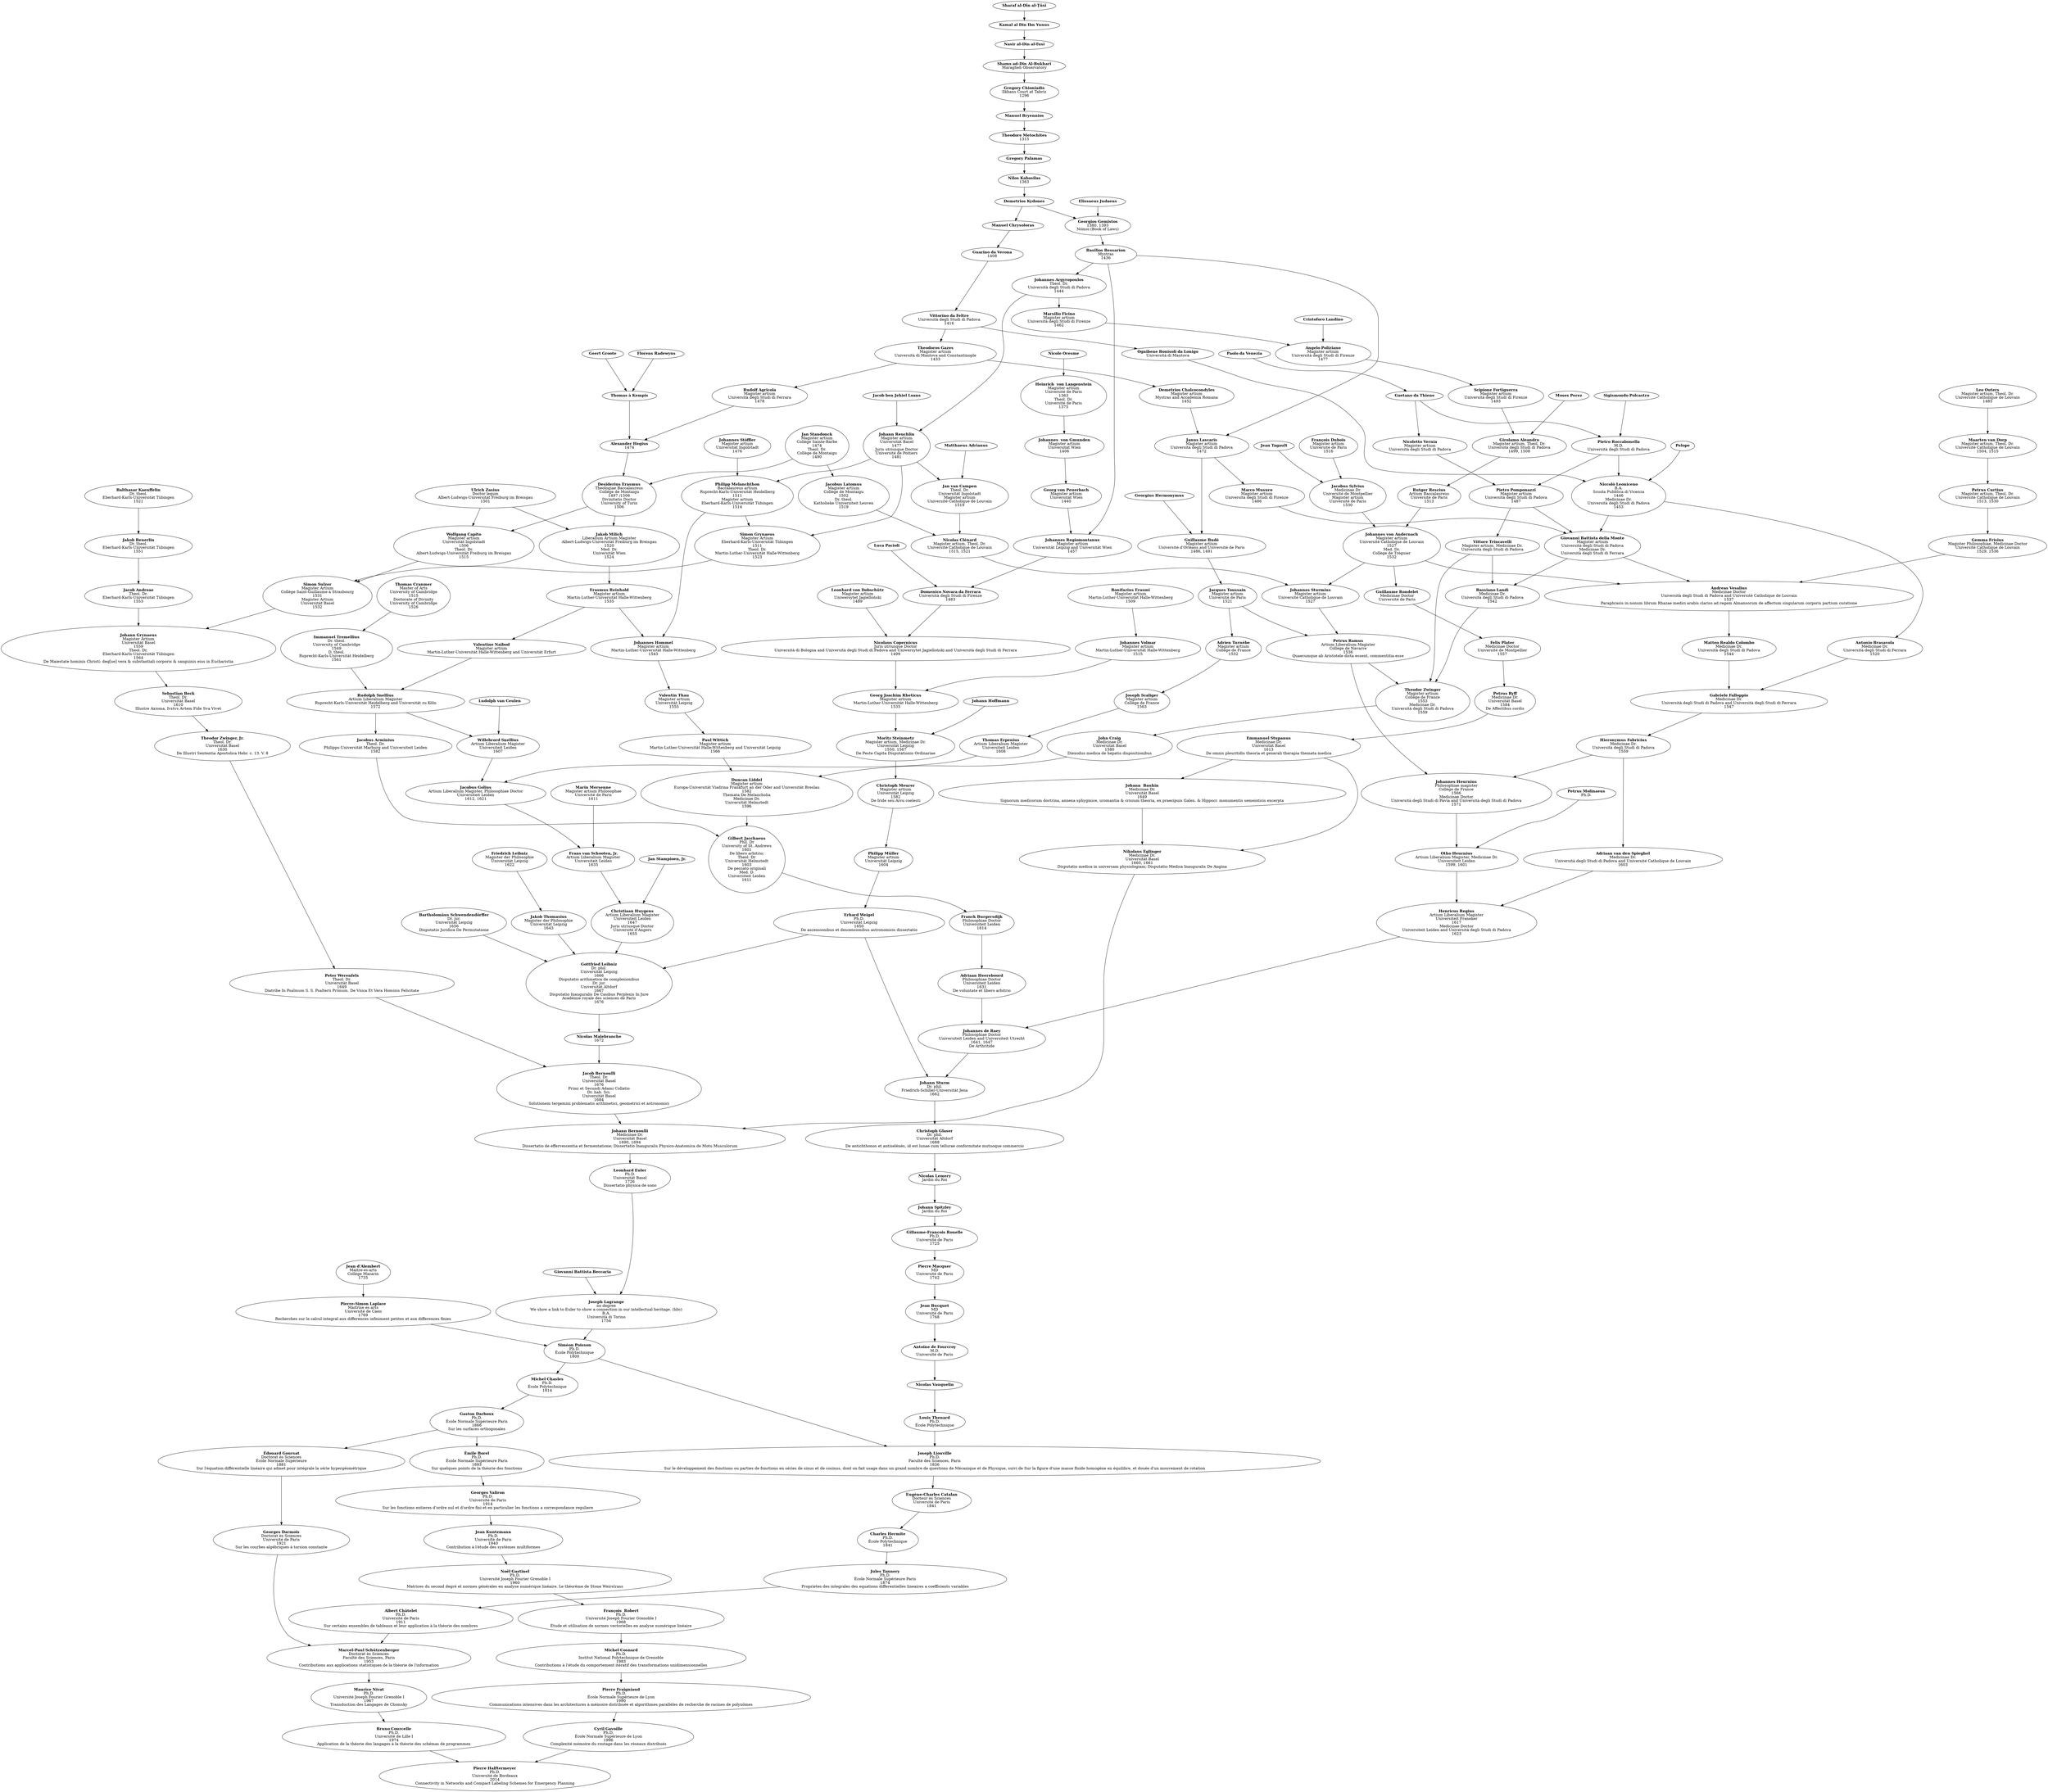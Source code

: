 strict digraph  {
<__main__.Matheux object at 0x7f961b729390> [label=<<b>Pierre Halftermeyer</b><br/>Ph.D.<br/>Université de Bordeaux<br/>2014<br/>Connectivity in Networks and Compact Labeling Schemes for Emergency Planning<br/>>];
<__main__.Matheux object at 0x7f961b77b2e8> [label=<<b>Bruno Courcelle</b><br/>Ph.D.<br/>Université de Lille I<br/>1974<br/>Application de la théorie des langages à la théorie des schémas de programmes<br/>>];
<__main__.Matheux object at 0x7f961b729940> [label=<<b>Cyril Gavoille</b><br/>Ph.D.<br/>École Normale Supérieure de Lyon<br/>1996<br/>Complexité mémoire du routage dans les réseaux distribués<br/>>];
<__main__.Matheux object at 0x7f961b729358> [label=<<b>Maurice Nivat</b><br/>Ph.D.<br/>Université Joseph Fourier Grenoble I<br/>1967<br/>Transduction des Langages de Chomsky<br/>>];
<__main__.Matheux object at 0x7f961b729a58> [label=<<b>Pierre Fraigniaud</b><br/>Ph.D.<br/>École Normale Supérieure de Lyon<br/>1990<br/>Communications intensives dans les architectures à mémoire distribuée et algorithmes parallèles de recherche de racines de polynômes<br/>>];
<__main__.Matheux object at 0x7f961b719f98> [label=<<b>Marcel-Paul Schützenberger</b><br/>Doctorat ès Sciences<br/>Faculté des Sciences, Paris<br/>1953<br/>Contributions aux applications statistiques de la théorie de l&#x27;information<br/>>];
<__main__.Matheux object at 0x7f961b7199b0> [label=<<b>Michel Cosnard</b><br/>Ph.D.<br/>Institut National Polytechnique de Grenoble<br/>1983<br/>Contributions à l&#x27;étude du comportement itératif des transformations unidimensionnelles<br/>>];
<__main__.Matheux object at 0x7f961b719f28> [label=<<b>Georges Darmois</b><br/>Doctorat ès Sciences<br/>Université de Paris<br/>1921<br/>Sur les courbes algébriques à torsion constante<br/>>];
<__main__.Matheux object at 0x7f961b719cc0> [label=<<b>Albert Châtelet</b><br/>Ph.D.<br/>Université de Paris<br/>1911<br/>Sur certains ensembles de tableaux et leur application à la théorie des nombres<br/>>];
<__main__.Matheux object at 0x7f961b738e80> [label=<<b>François  Robert</b><br/>Ph.D.<br/>Université Joseph Fourier Grenoble I<br/>1968<br/>Étude et utilisation de normes vectorielles en analyse numérique linéaire<br/>>];
<__main__.Matheux object at 0x7f961b738f60> [label=<<b>Édouard Goursat</b><br/>Doctorat ès Sciences<br/>École Normale Supérieure<br/>1881<br/>Sur l&#x27;équation différentielle linéaire qui admet pour intégrale la série hypergéométrique<br/>>];
<__main__.Matheux object at 0x7f961b73a588> [label=<<b>Jules Tannery</b><br/>Ph.D.<br/>École Normale Supérieure Paris<br/>1874<br/>Proprietes des integrales des equations differentielles lineaires a coefficients variables<br/>>];
<__main__.Matheux object at 0x7f961b73a780> [label=<<b>Noël Gastinel</b><br/>Ph.D.<br/>Université Joseph Fourier Grenoble I<br/>1960<br/>Matrices du second degré et normes générales en analyse numérique linéaire. Le théorème de Stone Weirstrass<br/>>];
<__main__.Matheux object at 0x7f961b73a748> [label=<<b>Gaston Darboux</b><br/>Ph.D.<br/>École Normale Supérieure Paris<br/>1866<br/>Sur les surfaces orthogonales<br/>>];
<__main__.Matheux object at 0x7f961b73ab38> [label=<<b>Charles Hermite</b><br/>Ph.D.<br/>École Polytechnique<br/>1841<br/>>];
<__main__.Matheux object at 0x7f961b73ae80> [label=<<b>Jean Kuntzmann</b><br/>Ph.D.<br/>Université de Paris<br/>1940<br/>Contribution à l&#x27;étude des systèmes multiformes<br/>>];
<__main__.Matheux object at 0x7f961b73af98> [label=<<b>Michel Chasles</b><br/>Ph.D.<br/>École Polytechnique<br/>1814<br/>>];
<__main__.Matheux object at 0x7f961b73af60> [label=<<b>Eugène-Charles Catalan</b><br/>Docteur ès Sciences<br/>Université de Paris<br/>1841<br/>>];
<__main__.Matheux object at 0x7f961b73a2b0> [label=<<b>Georges Valiron</b><br/>Ph.D.<br/>Université de Paris<br/>1914<br/>Sur les fonctions entieres d&#x27;ordre nul et d&#x27;ordre fini et en particulier les fonctions a correspondance reguliere<br/>>];
<__main__.Matheux object at 0x7f961b740ba8> [label=<<b>Siméon Poisson</b><br/>Ph.D.<br/>École Polytechnique<br/>1800<br/>>];
<__main__.Matheux object at 0x7f961b740d68> [label=<<b>Joseph Liouville</b><br/>Ph.D.<br/>Faculté des Sciences, Paris<br/>1836<br/>Sur le développement des fonctions ou parties de fonctions en séries de sinus et de cosinus, dont on fait usage dans un grand nombre de questions de Mécanique et de Physique, suivi de Sur la figure d&#x27;une masse fluide homogène en équilibre, et douée d&#x27;un mouvement de rotation<br/>>];
<__main__.Matheux object at 0x7f961b73aa58> [label=<<b>Émile Borel</b><br/>Ph.D.<br/>École Normale Supérieure Paris<br/>1893<br/>Sur quelques points de la théorie des fonctions<br/>>];
<__main__.Matheux object at 0x7f961b73a080> [label=<<b>Joseph Lagrange</b><br/>no degree<br/>We show a link to Euler to show a connection in our intellectual heritage. (hbc)<br/>B.A.<br/>Università di Torino<br/>1754<br/>>];
<__main__.Matheux object at 0x7f961b73aef0> [label=<<b>Pierre-Simon Laplace</b><br/>Maitrise es arts<br/>Université de Caen<br/>1769<br/>Recherches sur le calcul integral aux differences infiniment petites et aux differences finies<br/>>];
<__main__.Matheux object at 0x7f961b729978> [label=<<b>Louis Thenard</b><br/>Ph.D.<br/>École Polytechnique<br/>>];
<__main__.Matheux object at 0x7f961b740160> [label=<<b>Leonhard Euler</b><br/>Ph.D.<br/>Universität Basel<br/>1726<br/>Dissertatio physica de sono<br/>>];
<__main__.Matheux object at 0x7f961ae8e240> [label=<<b>Giovanni Battista Beccaria</b><br/>>];
<__main__.Matheux object at 0x7f961ae8e8d0> [label=<<b>Jean d'Alembert</b><br/>Maitre-es-arts<br/>Collège Mazarin<br/>1735<br/>>];
<__main__.Matheux object at 0x7f961ae8eb70> [label=<<b>Nicolas Vauquelin</b><br/>>];
<__main__.Matheux object at 0x7f961ae8e908> [label=<<b>Johann Bernoulli</b><br/>Medicinae Dr.<br/>Universität Basel<br/>1690, 1694<br/>Dissertatio de effervescentia et fermentatione; Dissertatio Inauguralis Physico-Anatomica de Motu Musculorum<br/>>];
<__main__.Matheux object at 0x7f961ae8e898> [label=<<b>Antoine de Fourcroy</b><br/>M.D.<br/>Université de Paris<br/>>];
<__main__.Matheux object at 0x7f961ae8e518> [label=<<b>Jacob Bernoulli</b><br/>Theol. Dr.<br/>Universität Basel<br/>1676<br/>Primi et Secundi Adami Collatio<br/>Dr. hab. Sci.<br/>Universität Basel<br/>1684<br/>Solutionem tergemini problematis arithmetici, geometrici et astronomici<br/>>];
<__main__.Matheux object at 0x7f961ae8ec18> [label=<<b>Nikolaus Eglinger</b><br/>Medicinae Dr.<br/>Universität Basel<br/>1660, 1661<br/>Disputatio medica in universam physiologiam; Disputatio Medica Inauguralis De Angina<br/>>];
<__main__.Matheux object at 0x7f961ae8e048> [label=<<b>Jean Bucquet</b><br/>MD<br/>Université de Paris<br/>1768<br/>>];
<__main__.Matheux object at 0x7f961ae8efd0> [label=<<b>Peter Werenfels</b><br/>Theol. Dr.<br/>Universität Basel<br/>1649<br/>Diatribe In Psalmum S. S. Psalterii Primum. De Vnica Et Vera Hominis Felicitate<br/>>];
<__main__.Matheux object at 0x7f961ae97470> [label=<<b>Nicolas Malebranche</b><br/>1672<br/>>];
<__main__.Matheux object at 0x7f961ae974e0> [label=<<b>Emmanuel Stupanus</b><br/>Medicinae Dr.<br/>Universität Basel<br/>1613<br/>De omnis pleuritidis theoria et generali therapia themata medica<br/>>];
<__main__.Matheux object at 0x7f961ae97240> [label=<<b>Johann  Bauhin</b><br/>Medicinae Dr.<br/>Universität Basel<br/>1649<br/>Signorum medicorum doctrina, annexa sphygmice, uromantia &amp; crisium theoria, ex praecipuis Galen. &amp; Hippocr. monumentis semeioticis excerpta<br/>>];
<__main__.Matheux object at 0x7f961ae97588> [label=<<b>Pierre Macquer</b><br/>MD<br/>Université de Paris<br/>1742<br/>>];
<__main__.Matheux object at 0x7f961b7388d0> [label=<<b>Theodor Zwinger, Jr.</b><br/>Theol. Dr.<br/>Universität Basel<br/>1630<br/>De Illustri Sententia Apostolica Hebr. c. 13. V. 8<br/>>];
<__main__.Matheux object at 0x7f961b738e48> [label=<<b>Gottfried Leibniz</b><br/>Dr. phil.<br/>Universität Leipzig<br/>1666<br/>Disputatio arithmetica de complexionibus<br/>Dr. jur.<br/>Universität Altdorf<br/>1667<br/>Disputatio Inauguralis De Casibus Perplexis In Jure<br/>Académie royale des sciences de Paris<br/>1676<br/>>];
<__main__.Matheux object at 0x7f961b740cf8> [label=<<b>Petrus Ryff</b><br/>Medicinae Dr.<br/>Universität Basel<br/>1584<br/>De Affectibus cordis<br/>>];
<__main__.Matheux object at 0x7f961b740e80> [label=<<b>Gillaume-Francois Rouelle</b><br/>Ph.D.<br/>Université de Paris<br/>1725<br/>>];
<__main__.Matheux object at 0x7f961ae8e6d8> [label=<<b>Sebastian Beck</b><br/>Theol. Dr.<br/>Universität Basel<br/>1610<br/>Illustre Axioma, Ivstvs Avtem Fide Sva Vivet<br/>>];
<__main__.Matheux object at 0x7f961ae97208> [label=<<b>Jakob Thomasius</b><br/>Magister der Philosophie<br/>Universität Leipzig<br/>1643<br/>>];
<__main__.Matheux object at 0x7f961ae97a90> [label=<<b>Erhard Weigel</b><br/>Ph.D.<br/>Universität Leipzig<br/>1650<br/>De ascensionibus et descensionibus astronomicis dissertatio<br/>>];
<__main__.Matheux object at 0x7f961ae97a58> [label=<<b>Bartholomäus Schwendendörffer</b><br/>Dr. jur.<br/>Universität Leipzig<br/>1656<br/>Disputatio Juridica De Permutatione<br/>>];
<__main__.Matheux object at 0x7f961ae97c88> [label=<<b>Christiaan Huygens</b><br/>Artium Liberalium Magister<br/>Universiteit Leiden<br/>1647<br/>Juris utriusque Doctor<br/>Université d&#x27;Angers<br/>1655<br/>>];
<__main__.Matheux object at 0x7f961ae97748> [label=<<b>Felix Plater</b><br/>Medicinae Doctor<br/>Université de Montpellier<br/>1557<br/>>];
<__main__.Matheux object at 0x7f961ae97668> [label=<<b>Johann Spitzley</b><br/>Jardin du Roi<br/>>];
<__main__.Matheux object at 0x7f961aea1978> [label=<<b>Johann Grynaeus</b><br/>Magister Artium<br/>Universität Basel<br/>1559<br/>Theol. Dr.<br/>Eberhard-Karls-Universität Tübingen<br/>1564<br/>De Maiestate hominis Christi: deq[ue] vera &amp; substantiali corporis &amp; sanguinis eius in Eucharistia<br/>>];
<__main__.Matheux object at 0x7f961aea1208> [label=<<b>Friedrich Leibniz</b><br/>Magister der Philosophie<br/>Universität Leipzig<br/>1622<br/>>];
<__main__.Matheux object at 0x7f961aea1748> [label=<<b>Philipp Müller</b><br/>Magister artium<br/>Universität Leipzig<br/>1604<br/>>];
<__main__.Matheux object at 0x7f961aea1da0> [label=<<b>Frans van Schooten, Jr.</b><br/>Artium Liberalium Magister<br/>Universiteit Leiden<br/>1635<br/>>];
<__main__.Matheux object at 0x7f961aea17b8> [label=<<b>Jan Stampioen, Jr.</b><br/>>];
<__main__.Matheux object at 0x7f961aea10b8> [label=<<b>Guillaume Rondelet</b><br/>Medicinae Doctor<br/>Université de Paris<br/>>];
<__main__.Matheux object at 0x7f961aea1cc0> [label=<<b>Nicolas Lemery</b><br/>Jardin du Roi<br/>>];
<__main__.Matheux object at 0x7f961aea1c50> [label=<<b>Simon Sulzer</b><br/>Magister Artium<br/>Collège Saint-Guillaume à Strasbourg<br/>1531<br/>Magister Artium<br/>Universität Basel<br/>1532<br/>>];
<__main__.Matheux object at 0x7f961b7389e8> [label=<<b>Jacob Andreae</b><br/>Theol. Dr.<br/>Eberhard-Karls-Universität Tübingen<br/>1553<br/>>];
<__main__.Matheux object at 0x7f961b7406a0> [label=<<b>Christoph Meurer</b><br/>Magister artium<br/>Universität Leipzig<br/>1582<br/>De Iride seu Arcu coelesti<br/>>];
<__main__.Matheux object at 0x7f961ae8e0b8> [label=<<b>Jacobus Golius</b><br/>Artium Liberalium Magister, Philosophiae Doctor<br/>Universiteit Leiden<br/>1612, 1621<br/>>];
<__main__.Matheux object at 0x7f961ae97940> [label=<<b>Marin Mersenne</b><br/>Magister artium Philosophae<br/>Université de Paris<br/>1611<br/>>];
<__main__.Matheux object at 0x7f961ae97c18> [label=<<b>Johannes von Andernach</b><br/>Magister artium<br/>Université Catholique de Louvain<br/>1527<br/>Med. Dr.<br/>Collège de Tréguier<br/>1532<br/>>];
<__main__.Matheux object at 0x7f961aea18d0> [label=<<b>Christoph Glaser</b><br/>Dr. phil.<br/>Universität Altdorf<br/>1688<br/>De antichthonos et antiselēnēs, id est lunae cum tellurae conformitate mutuoque commercio<br/>>];
<__main__.Matheux object at 0x7f961aea1080> [label=<<b>Wolfgang Capito</b><br/>Magister artium<br/>Universität Ingolstadt<br/>1506<br/>Theol. Dr.<br/>Albert-Ludwigs-Universität Freiburg im Breisgau<br/>1515<br/>>];
<__main__.Matheux object at 0x7f961aea5710> [label=<<b>Simon Grynaeus</b><br/>Magister Artium<br/>Eberhard-Karls-Universität Tübingen<br/>1511<br/>Theol. Dr.<br/>Martin-Luther-Universität Halle-Wittenberg<br/>1523<br/>>];
<__main__.Matheux object at 0x7f961aea56d8> [label=<<b>Jakob Beuerlin</b><br/>Dr. theol.<br/>Eberhard-Karls-Universität Tübingen<br/>1551<br/>>];
<__main__.Matheux object at 0x7f961aea5a58> [label=<<b>Moritz Steinmetz</b><br/>Magister artium, Medicinae Dr.<br/>Universität Leipzig<br/>1550, 1567<br/>De Peste Capita Disputationis Ordinariae<br/>>];
<__main__.Matheux object at 0x7f961aea5c18> [label=<<b>Willebrord Snellius</b><br/>Artium Liberalium Magister<br/>Universiteit Leiden<br/>1607<br/>>];
<__main__.Matheux object at 0x7f961aea5a90> [label=<<b>Thomas Erpenius</b><br/>Artium Liberalium Magister<br/>Universiteit Leiden<br/>1608<br/>>];
<__main__.Matheux object at 0x7f961aea5c50> [label=<<b>Rutger Rescius</b><br/>Artium Baccalaureus<br/>Université de Paris<br/>1513<br/>>];
<__main__.Matheux object at 0x7f961aea5b00> [label=<<b>Jacobus Sylvius</b><br/>Medicinae Dr.<br/>Université de Montpellier<br/>Magister artium<br/>Université de Paris<br/>1530<br/>>];
<__main__.Matheux object at 0x7f961aea5898> [label=<<b>Johann Sturm</b><br/>Dr. phil.<br/>Friedrich-Schiller-Universität Jena<br/>1662<br/>>];
<__main__.Matheux object at 0x7f961aea5e80> [label=<<b>Ulrich Zasius</b><br/>Doctor legum<br/>Albert-Ludwigs-Universität Freiburg im Breisgau<br/>1501<br/>>];
<__main__.Matheux object at 0x7f961aea5080> [label=<<b>Desiderius Erasmus</b><br/>Theologiae Baccalaureus<br/>Collège de Montaigu<br/>1497 /1506<br/>Divinitatis Doctor<br/>University of Turin<br/>1506<br/>>];
<__main__.Matheux object at 0x7f961aead7f0> [label=<<b>Johann Reuchlin</b><br/>Magister artium<br/>Universität Basel<br/>1477<br/>Juris utriusque Doctor<br/>Université de Poitiers<br/>1481<br/>>];
<__main__.Matheux object at 0x7f961aead7b8> [label=<<b>Philipp Melanchthon</b><br/>Baccalaureus artium<br/>Ruprecht-Karls-Universität Heidelberg<br/>1511<br/>Magister artium<br/>Eberhard-Karls-Universität Tübingen<br/>1514<br/>>];
<__main__.Matheux object at 0x7f961aeadb00> [label=<<b>Balthasar Kaeuffelin</b><br/>Dr. theol.<br/>Eberhard-Karls-Universität Tübingen<br/>1521<br/>>];
<__main__.Matheux object at 0x7f961b73aeb8> [label=<<b>Georg Joachim Rheticus</b><br/>Magister artium<br/>Martin-Luther-Universität Halle-Wittenberg<br/>1535<br/>>];
<__main__.Matheux object at 0x7f961ae8ea90> [label=<<b>Johann Hoffmann</b><br/>>];
<__main__.Matheux object at 0x7f961aea1be0> [label=<<b>Ludolph van Ceulen</b><br/>>];
<__main__.Matheux object at 0x7f961ae979b0> [label=<<b>Rudolph Snellius</b><br/>Artium Liberalium Magister<br/>Ruprecht-Karls-Universität Heidelberg and Universität zu Köln<br/>1572<br/>>];
<__main__.Matheux object at 0x7f961aea1ba8> [label=<<b>Joseph Scaliger</b><br/>Magister artium<br/>Collège de France<br/>1563<br/>>];
<__main__.Matheux object at 0x7f961aea5400> [label=<<b>Girolamo Aleandro</b><br/>Magister artium, Theol. Dr.<br/>Università degli Studi di Padova<br/>1499, 1508<br/>>];
<__main__.Matheux object at 0x7f961aeadbe0> [label=<<b>Jean Tagault</b><br/>>];
<__main__.Matheux object at 0x7f961aead8d0> [label=<<b>François Dubois</b><br/>Magister artium<br/>Université de Paris<br/>1516<br/>>];
<__main__.Matheux object at 0x7f961aeadda0> [label=<<b>Johannes de Raey</b><br/>Philosophiae Doctor<br/>Universiteit Leiden and Universiteit Utrecht<br/>1641, 1647<br/>De Arthritide<br/>>];
<__main__.Matheux object at 0x7f961aeadc18> [label=<<b>Jan Standonck</b><br/>Magister artium<br/>Collège Sainte-Barbe<br/>1474<br/>Theol. Dr.<br/>Collège de Montaigu<br/>1490<br/>>];
<__main__.Matheux object at 0x7f961aeb40f0> [label=<<b>Alexander Hegius</b><br/>1474<br/>>];
<__main__.Matheux object at 0x7f961aeb4828> [label=<<b>Johannes Argyropoulos</b><br/>Theol. Dr.<br/>Università degli Studi di Padova<br/>1444<br/>>];
<__main__.Matheux object at 0x7f961aeb4b70> [label=<<b>Jacob ben Jehiel Loans</b><br/>>];
<__main__.Matheux object at 0x7f961aeb4ba8> [label=<<b>Johannes Stöffler</b><br/>Magister artium<br/>Universität Ingolstadt<br/>1476<br/>>];
<__main__.Matheux object at 0x7f961aeb4d30> [label=<<b>Johannes Volmar</b><br/>Magister artium<br/>Martin-Luther-Universität Halle-Wittenberg<br/>1515<br/>>];
<__main__.Matheux object at 0x7f961aeb4f28> [label=<<b>Nicolaus Copernicus</b><br/>Juris utriusque Doctor<br/>Università di Bologna and Università degli Studi di Padova and Uniwersytet Jagielloński and Università degli Studi di Ferrara<br/>1499<br/>>];
<__main__.Matheux object at 0x7f961aeb4da0> [label=<<b>Valentine Naibod</b><br/>Magister artium<br/>Martin-Luther-Universität Halle-Wittenberg and Universität Erfurt<br/>>];
<__main__.Matheux object at 0x7f961aeb4fd0> [label=<<b>Immanuel Tremellius</b><br/>Dr. theol.<br/>University of Cambridge<br/>1549<br/>D. theol.<br/>Ruprecht-Karls-Universität Heidelberg<br/>1561<br/>>];
<__main__.Matheux object at 0x7f961aeb4c50> [label=<<b>Adrien Turnèbe</b><br/>Magister artium<br/>Collège de France<br/>1532<br/>>];
<__main__.Matheux object at 0x7f961aea5f60> [label=<<b>Moses Perez</b><br/>>];
<__main__.Matheux object at 0x7f961aea5ac8> [label=<<b>Scipione Fortiguerra</b><br/>Magister artium<br/>Università degli Studi di Firenze<br/>1493<br/>>];
<__main__.Matheux object at 0x7f961aea5f98> [label=<<b>Henricus Regius</b><br/>Artium Liberalium Magister<br/>Universiteit Franeker<br/>1617<br/>Medicinae Doctor<br/>Universiteit Leiden and Università degli Studi di Padova<br/>1623<br/>>];
<__main__.Matheux object at 0x7f961ae97f98> [label=<<b>Adriaan Heereboord</b><br/>Philosophiae Doctor<br/>Universiteit Leiden<br/>1631<br/>De voluntate et libero arbitrio<br/>>];
<__main__.Matheux object at 0x7f961aead828> [label=<<b>Rudolf Agricola</b><br/>Magister artium<br/>Università degli Studi di Ferrara<br/>1478<br/>>];
<__main__.Matheux object at 0x7f961aeade48> [label=<<b>Thomas à Kempis</b><br/>>];
<__main__.Matheux object at 0x7f961aeb84e0> [label=<<b>Basilios Bessarion</b><br/>Mystras<br/>1436<br/>>];
<__main__.Matheux object at 0x7f961aeb86a0> [label=<<b>Bonifazius Erasmi</b><br/>Magister artium<br/>Martin-Luther-Universität Halle-Wittenberg<br/>1509<br/>>];
<__main__.Matheux object at 0x7f961aeb80f0> [label=<<b>Leonhard von Dobschütz</b><br/>Magister artium<br/>Uniwersytet Jagielloński<br/>1489<br/>>];
<__main__.Matheux object at 0x7f961aeb8c88> [label=<<b>Domenico Novara da Ferrara</b><br/>Università degli Studi di Firenze<br/>1483<br/>>];
<__main__.Matheux object at 0x7f961aeb8208> [label=<<b>Erasmus Reinhold</b><br/>Magister artium<br/>Martin-Luther-Universität Halle-Wittenberg<br/>1535<br/>>];
<__main__.Matheux object at 0x7f961aeb8a90> [label=<<b>Thomas Cranmer</b><br/>Master of Arts<br/>University of Cambridge<br/>1515<br/>Doctorate of Divinity<br/>University of Cambridge<br/>1526<br/>>];
<__main__.Matheux object at 0x7f961aeb8ac8> [label=<<b>Jacques Toussain</b><br/>Magister artium<br/>Université de Paris<br/>1521<br/>>];
<__main__.Matheux object at 0x7f961aeb8a20> [label=<<b>Angelo Poliziano</b><br/>Magister artium<br/>Università degli Studi di Firenze<br/>1477<br/>>];
<__main__.Matheux object at 0x7f961aeb8f98> [label=<<b>Otho Heurnius</b><br/>Artium Liberalium Magister, Medicinae Dr.<br/>Universiteit Leiden<br/>1599, 1601<br/>>];
<__main__.Matheux object at 0x7f961aec1358> [label=<<b>Adriaan van den Spieghel</b><br/>Medicinae Dr.<br/>Università degli Studi di Padova and Université Catholique de Louvain<br/>1603<br/>>];
<__main__.Matheux object at 0x7f961aec17b8> [label=<<b>Franck Burgersdijk</b><br/>Philosophiae Doctor<br/>Universiteit Leiden<br/>1614<br/>>];
<__main__.Matheux object at 0x7f961aec17f0> [label=<<b>Theodoros Gazes</b><br/>Magister artium<br/>Università di Mantova and Constantinople<br/>1433<br/>>];
<__main__.Matheux object at 0x7f961aec1b00> [label=<<b>Geert Groote</b><br/>>];
<__main__.Matheux object at 0x7f961aeadd68> [label=<<b>Florens Radewyns</b><br/>>];
<__main__.Matheux object at 0x7f961aead278> [label=<<b>Georgios Gemistos</b><br/>1380, 1393<br/>Nómoi (Book of Laws)<br/>>];
<__main__.Matheux object at 0x7f961ae97dd8> [label=<<b>Johannes Regiomontanus</b><br/>Magister artium<br/>Universität Leipzig and Universität Wien<br/>1457<br/>>];
<__main__.Matheux object at 0x7f961aeb8320> [label=<<b>Luca Pacioli</b><br/>>];
<__main__.Matheux object at 0x7f961aeb8dd8> [label=<<b>Jakob Milich</b><br/>Liberalium Artium Magister<br/>Albert-Ludwigs-Universität Freiburg im Breisgau<br/>1520<br/>Med. Dr.<br/>Universität Wien<br/>1524<br/>>];
<__main__.Matheux object at 0x7f961aeb4be0> [label=<<b>Guillaume Budé</b><br/>Magister artium<br/>Université d&#x27;Orléans and Université de Paris<br/>1486, 1491<br/>>];
<__main__.Matheux object at 0x7f961aeb4ac8> [label=<<b>Marsilio Ficino</b><br/>Magister artium<br/>Università degli Studi di Firenze<br/>1462<br/>>];
<__main__.Matheux object at 0x7f961aec1160> [label=<<b>Cristoforo Landino</b><br/>>];
<__main__.Matheux object at 0x7f961aec1550> [label=<<b>Johannes Heurnius</b><br/>Philosophiae magister<br/>Collège de France<br/>1566<br/>Medicinae Doctor<br/>Università degli Studi di Pavia and Università degli Studi di Padova<br/>1571<br/>>];
<__main__.Matheux object at 0x7f961aec1e10> [label=<<b>Petrus Molinaeus</b><br/>Ph.D.<br/>>];
<__main__.Matheux object at 0x7f961aec1cf8> [label=<<b>Hieronymus Fabricius</b><br/>Medicinae Dr.<br/>Università degli Studi di Padova<br/>1559<br/>>];
<__main__.Matheux object at 0x7f961aec1390> [label=<<b>Gilbert Jacchaeus</b><br/>Phil. Dr<br/>University of St. Andrews<br/>1601<br/>De libero arbitrio;<br/>Theol. Dr<br/>Universität Helmstedt<br/>1603<br/>De peccato originali<br/>Med. D.<br/>Universiteit Leiden<br/>1611<br/>>];
<__main__.Matheux object at 0x7f961aec1c18> [label=<<b>Vittorino da Feltre</b><br/>Università degli Studi di Padova<br/>1416<br/>>];
<__main__.Matheux object at 0x7f961aec5668> [label=<<b>Demetrios Kydones</b><br/>>];
<__main__.Matheux object at 0x7f961aec5908> [label=<<b>Elissaeus Judaeus</b><br/>>];
<__main__.Matheux object at 0x7f961aec5940> [label=<<b>Georg von Peuerbach</b><br/>Magister artium<br/>Universität Wien<br/>1440<br/>>];
<__main__.Matheux object at 0x7f961aec5c18> [label=<<b>Georgius Hermonymus</b><br/>>];
<__main__.Matheux object at 0x7f961aea5ef0> [label=<<b>Janus Lascaris</b><br/>Magister artium<br/>Università degli Studi di Padova<br/>1472<br/>>];
<__main__.Matheux object at 0x7f961aeb4390> [label=<<b>Petrus Ramus</b><br/>Artium Liberalium Magister<br/>Collège de Navarre<br/>1536<br/>Quaecumque ab Aristotele dicta essent, commentitia esse<br/>>];
<__main__.Matheux object at 0x7f961aeb8cf8> [label=<<b>Gabriele Falloppio</b><br/>Medicinae Dr.<br/>Università degli Studi di Padova and Università degli Studi di Ferrara<br/>1547<br/>>];
<__main__.Matheux object at 0x7f961aec5198> [label=<<b>Duncan Liddel</b><br/>Magister artium<br/>Europa-Universität Viadrina Frankfurt an der Oder and Universität Breslau<br/>1582<br/>Themata De Melancholia<br/>Medicinae Dr.<br/>Universität Helmstedt<br/>1596<br/>>];
<__main__.Matheux object at 0x7f961aec5a90> [label=<<b>Jacobus Arminius</b><br/>Theol. Dr.<br/>Philipps-Universität Marburg and Universiteit Leiden<br/>1582<br/>>];
<__main__.Matheux object at 0x7f961aec56d8> [label=<<b>Guarino da Verona</b><br/>1408<br/>>];
<__main__.Matheux object at 0x7f961ae4f748> [label=<<b>Nilos Kabasilas</b><br/>1363<br/>>];
<__main__.Matheux object at 0x7f961ae4f710> [label=<<b>Johannes  von Gmunden</b><br/>Magister artium<br/>Universität Wien<br/>1406<br/>>];
<__main__.Matheux object at 0x7f961ae4f390> [label=<<b>Demetrios Chalcocondyles</b><br/>Magister artium<br/>Mystras and Accademia Romana<br/>1452<br/>>];
<__main__.Matheux object at 0x7f961ae4f240> [label=<<b>Johannes Sturmius</b><br/>Magister artium<br/>Université Catholique de Louvain<br/>1527<br/>>];
<__main__.Matheux object at 0x7f961ae4fc50> [label=<<b>Antonio Brasavola</b><br/>Medicinae Dr.<br/>Università degli Studi di Ferrara<br/>1520<br/>>];
<__main__.Matheux object at 0x7f961ae4fac8> [label=<<b>Matteo Realdo Colombo</b><br/>Medicinae Dr.<br/>Università degli Studi di Padova<br/>1544<br/>>];
<__main__.Matheux object at 0x7f961ae4fa20> [label=<<b>John Craig</b><br/>Medicinae Dr.<br/>Universität Basel<br/>1580<br/>Diexodus medica de hepatis dispositionibus<br/>>];
<__main__.Matheux object at 0x7f961ae4f6d8> [label=<<b>Paul Wittich</b><br/>Magister artium<br/>Martin-Luther-Universität Halle-Wittenberg and Universität Leipzig<br/>1566<br/>>];
<__main__.Matheux object at 0x7f961ae54208> [label=<<b>Manuel Chrysoloras</b><br/>>];
<__main__.Matheux object at 0x7f961aeb4400> [label=<<b>Gregory Palamas</b><br/>>];
<__main__.Matheux object at 0x7f961aeb89b0> [label=<<b>Heinrich  von Langenstein</b><br/>Magister artium<br/>Université de Paris<br/>1363<br/>Theol. Dr.<br/>Université de Paris<br/>1375<br/>>];
<__main__.Matheux object at 0x7f961aec5c50> [label=<<b>Nicolas Clénard</b><br/>Magister artium, Theol. Dr.<br/>Université Catholique de Louvain<br/>1515, 1521<br/>>];
<__main__.Matheux object at 0x7f961aec1f28> [label=<<b>Niccolò Leoniceno</b><br/>B.A.<br/>Scuola Pubblica di Vicenza<br/>1446<br/>Medicinae Dr.<br/>Università degli Studi di Padova<br/>1453<br/>>];
<__main__.Matheux object at 0x7f961aec1f60> [label=<<b>Andreas Vesalius</b><br/>Medicinae Doctor<br/>Università degli Studi di Padova and Université Catholique de Louvain<br/>1537<br/>Paraphrasis in nonum librum Rhazae medici arabis clariss ad regem Almansorum de affectum singularum corporis partium curatione<br/>>];
<__main__.Matheux object at 0x7f961ae54b70> [label=<<b>Theodor Zwinger</b><br/>Magister artium<br/>Collège de France<br/>1553<br/>Medicinae Dr.<br/>Università degli Studi di Padova<br/>1559<br/>>];
<__main__.Matheux object at 0x7f961ae54dd8> [label=<<b>Valentin Thau</b><br/>Magister artium<br/>Universität Leipzig<br/>1555<br/>>];
<__main__.Matheux object at 0x7f961ae54748> [label=<<b>Theodore Metochites</b><br/>1315<br/>>];
<__main__.Matheux object at 0x7f961ae54400> [label=<<b>Nicole Oresme</b><br/>>];
<__main__.Matheux object at 0x7f961ae54ef0> [label=<<b>Jacobus Latomus</b><br/>Magister artium<br/>Collège de Montaigu<br/>1502<br/>Dr. theol.<br/>Katholieke Universiteit Leuven<br/>1519<br/>>];
<__main__.Matheux object at 0x7f961ae5a3c8> [label=<<b>Jan van Campen</b><br/>Theol. Dr.<br/>Universität Ingolstadt<br/>Magister artium<br/>Université Catholique de Louvain<br/>1519<br/>>];
<__main__.Matheux object at 0x7f961ae5a4e0> [label=<<b>Ognibene Bonisoli da Lonigo</b><br/>Università di Mantova<br/>>];
<__main__.Matheux object at 0x7f961ae5a0f0> [label=<<b>Pelope</b><br/>>];
<__main__.Matheux object at 0x7f961ae5a908> [label=<<b>Pietro Roccabonella</b><br/>M.D.<br/>Università degli Studi di Padova<br/>>];
<__main__.Matheux object at 0x7f961ae5a2e8> [label=<<b>Gemma Frisius</b><br/>Magister Philosophiae, Medicinae Doctor<br/>Université Catholique de Louvain<br/>1529, 1536<br/>>];
<__main__.Matheux object at 0x7f961ae5a470> [label=<<b>Giovanni Battista della Monte</b><br/>Magister artium<br/>Università degli Studi di Padova<br/>Medicinae Dr.<br/>Università degli Studi di Ferrara<br/>>];
<__main__.Matheux object at 0x7f961aec1b38> [label=<<b>Bassiano Landi</b><br/>Medicinae Dr.<br/>Università degli Studi di Padova<br/>1542<br/>>];
<__main__.Matheux object at 0x7f961aeb8e10> [label=<<b>Vittore Trincavelli</b><br/>Magister artium, Medicinae Dr.<br/>Università degli Studi di Padova<br/>>];
<__main__.Matheux object at 0x7f961ae54978> [label=<<b>Johannes Hommel</b><br/>Magister artium<br/>Martin-Luther-Universität Halle-Wittenberg<br/>1543<br/>>];
<__main__.Matheux object at 0x7f961ae54e48> [label=<<b>Manuel Bryennios</b><br/>>];
<__main__.Matheux object at 0x7f961ae5a358> [label=<<b>Matthaeus Adrianus</b><br/>>];
<__main__.Matheux object at 0x7f961ae60710> [label=<<b>Gaetano da Thiene</b><br/>>];
<__main__.Matheux object at 0x7f961ae60160> [label=<<b>Sigismondo Polcastro</b><br/>>];
<__main__.Matheux object at 0x7f961ae60518> [label=<<b>Petrus Curtius</b><br/>Magister artium, Theol. Dr.<br/>Université Catholique de Louvain<br/>1513, 1530<br/>>];
<__main__.Matheux object at 0x7f961ae606a0> [label=<<b>Marco Musuro</b><br/>Magister artium<br/>Università degli Studi di Firenze<br/>1486<br/>>];
<__main__.Matheux object at 0x7f961ae60828> [label=<<b>Pietro Pomponazzi</b><br/>Magister artium<br/>Università degli Studi di Padova<br/>1487<br/>>];
<__main__.Matheux object at 0x7f961ae60978> [label=<<b>Gregory Chioniadis</b><br/>Ilkhans Court at Tabriz<br/>1296<br/>>];
<__main__.Matheux object at 0x7f961ae69908> [label=<<b>Paolo da Venezia</b><br/>>];
<__main__.Matheux object at 0x7f961ae69b70> [label=<<b>Maarten van Dorp</b><br/>Magister artium, Theol. Dr.<br/>Université Catholique de Louvain<br/>1504, 1515<br/>>];
<__main__.Matheux object at 0x7f961ae5ad30> [label=<<b>Nicoletto Vernia</b><br/>Magister artium<br/>Università degli Studi di Padova<br/>>];
<__main__.Matheux object at 0x7f961ae4fda0> [label=<<b>Shams ad-Din Al-Bukhari</b><br/>Maragheh Observatory<br/>>];
<__main__.Matheux object at 0x7f961ae60358> [label=<<b>Leo Outers</b><br/>Magister artium, Theol. Dr.<br/>Université Catholique de Louvain<br/>1485<br/>>];
<__main__.Matheux object at 0x7f961ae54f28> [label=<<b>Nasir al-Din al-Tusi</b><br/>>];
<__main__.Matheux object at 0x7f961ae60080> [label=<<b>Kamal al Din Ibn Yunus</b><br/>>];
<__main__.Matheux object at 0x7f961ae699b0> [label=<<b>Sharaf al-Dīn al-Ṭūsī</b><br/>>];
<__main__.Matheux object at 0x7f961b77b2e8> -> <__main__.Matheux object at 0x7f961b729390>;
<__main__.Matheux object at 0x7f961b729940> -> <__main__.Matheux object at 0x7f961b729390>;
<__main__.Matheux object at 0x7f961b729358> -> <__main__.Matheux object at 0x7f961b77b2e8>;
<__main__.Matheux object at 0x7f961b729a58> -> <__main__.Matheux object at 0x7f961b729940>;
<__main__.Matheux object at 0x7f961b719f98> -> <__main__.Matheux object at 0x7f961b729358>;
<__main__.Matheux object at 0x7f961b7199b0> -> <__main__.Matheux object at 0x7f961b729a58>;
<__main__.Matheux object at 0x7f961b719f28> -> <__main__.Matheux object at 0x7f961b719f98>;
<__main__.Matheux object at 0x7f961b719cc0> -> <__main__.Matheux object at 0x7f961b719f98>;
<__main__.Matheux object at 0x7f961b738e80> -> <__main__.Matheux object at 0x7f961b7199b0>;
<__main__.Matheux object at 0x7f961b738f60> -> <__main__.Matheux object at 0x7f961b719f28>;
<__main__.Matheux object at 0x7f961b73a588> -> <__main__.Matheux object at 0x7f961b719cc0>;
<__main__.Matheux object at 0x7f961b73a780> -> <__main__.Matheux object at 0x7f961b738e80>;
<__main__.Matheux object at 0x7f961b73a748> -> <__main__.Matheux object at 0x7f961b738f60>;
<__main__.Matheux object at 0x7f961b73a748> -> <__main__.Matheux object at 0x7f961b73aa58>;
<__main__.Matheux object at 0x7f961b73ab38> -> <__main__.Matheux object at 0x7f961b73a588>;
<__main__.Matheux object at 0x7f961b73ae80> -> <__main__.Matheux object at 0x7f961b73a780>;
<__main__.Matheux object at 0x7f961b73af98> -> <__main__.Matheux object at 0x7f961b73a748>;
<__main__.Matheux object at 0x7f961b73af60> -> <__main__.Matheux object at 0x7f961b73ab38>;
<__main__.Matheux object at 0x7f961b73a2b0> -> <__main__.Matheux object at 0x7f961b73ae80>;
<__main__.Matheux object at 0x7f961b740ba8> -> <__main__.Matheux object at 0x7f961b73af98>;
<__main__.Matheux object at 0x7f961b740ba8> -> <__main__.Matheux object at 0x7f961b740d68>;
<__main__.Matheux object at 0x7f961b740d68> -> <__main__.Matheux object at 0x7f961b73af60>;
<__main__.Matheux object at 0x7f961b73aa58> -> <__main__.Matheux object at 0x7f961b73a2b0>;
<__main__.Matheux object at 0x7f961b73a080> -> <__main__.Matheux object at 0x7f961b740ba8>;
<__main__.Matheux object at 0x7f961b73aef0> -> <__main__.Matheux object at 0x7f961b740ba8>;
<__main__.Matheux object at 0x7f961b729978> -> <__main__.Matheux object at 0x7f961b740d68>;
<__main__.Matheux object at 0x7f961b740160> -> <__main__.Matheux object at 0x7f961b73a080>;
<__main__.Matheux object at 0x7f961ae8e240> -> <__main__.Matheux object at 0x7f961b73a080>;
<__main__.Matheux object at 0x7f961ae8e8d0> -> <__main__.Matheux object at 0x7f961b73aef0>;
<__main__.Matheux object at 0x7f961ae8eb70> -> <__main__.Matheux object at 0x7f961b729978>;
<__main__.Matheux object at 0x7f961ae8e908> -> <__main__.Matheux object at 0x7f961b740160>;
<__main__.Matheux object at 0x7f961ae8e898> -> <__main__.Matheux object at 0x7f961ae8eb70>;
<__main__.Matheux object at 0x7f961ae8e518> -> <__main__.Matheux object at 0x7f961ae8e908>;
<__main__.Matheux object at 0x7f961ae8ec18> -> <__main__.Matheux object at 0x7f961ae8e908>;
<__main__.Matheux object at 0x7f961ae8e048> -> <__main__.Matheux object at 0x7f961ae8e898>;
<__main__.Matheux object at 0x7f961ae8efd0> -> <__main__.Matheux object at 0x7f961ae8e518>;
<__main__.Matheux object at 0x7f961ae97470> -> <__main__.Matheux object at 0x7f961ae8e518>;
<__main__.Matheux object at 0x7f961ae974e0> -> <__main__.Matheux object at 0x7f961ae8ec18>;
<__main__.Matheux object at 0x7f961ae974e0> -> <__main__.Matheux object at 0x7f961ae97240>;
<__main__.Matheux object at 0x7f961ae97240> -> <__main__.Matheux object at 0x7f961ae8ec18>;
<__main__.Matheux object at 0x7f961ae97588> -> <__main__.Matheux object at 0x7f961ae8e048>;
<__main__.Matheux object at 0x7f961b7388d0> -> <__main__.Matheux object at 0x7f961ae8efd0>;
<__main__.Matheux object at 0x7f961b738e48> -> <__main__.Matheux object at 0x7f961ae97470>;
<__main__.Matheux object at 0x7f961b740cf8> -> <__main__.Matheux object at 0x7f961ae974e0>;
<__main__.Matheux object at 0x7f961b740e80> -> <__main__.Matheux object at 0x7f961ae97588>;
<__main__.Matheux object at 0x7f961ae8e6d8> -> <__main__.Matheux object at 0x7f961b7388d0>;
<__main__.Matheux object at 0x7f961ae97208> -> <__main__.Matheux object at 0x7f961b738e48>;
<__main__.Matheux object at 0x7f961ae97a90> -> <__main__.Matheux object at 0x7f961b738e48>;
<__main__.Matheux object at 0x7f961ae97a90> -> <__main__.Matheux object at 0x7f961aea5898>;
<__main__.Matheux object at 0x7f961ae97a58> -> <__main__.Matheux object at 0x7f961b738e48>;
<__main__.Matheux object at 0x7f961ae97c88> -> <__main__.Matheux object at 0x7f961b738e48>;
<__main__.Matheux object at 0x7f961ae97748> -> <__main__.Matheux object at 0x7f961b740cf8>;
<__main__.Matheux object at 0x7f961ae97668> -> <__main__.Matheux object at 0x7f961b740e80>;
<__main__.Matheux object at 0x7f961aea1978> -> <__main__.Matheux object at 0x7f961ae8e6d8>;
<__main__.Matheux object at 0x7f961aea1208> -> <__main__.Matheux object at 0x7f961ae97208>;
<__main__.Matheux object at 0x7f961aea1748> -> <__main__.Matheux object at 0x7f961ae97a90>;
<__main__.Matheux object at 0x7f961aea1da0> -> <__main__.Matheux object at 0x7f961ae97c88>;
<__main__.Matheux object at 0x7f961aea17b8> -> <__main__.Matheux object at 0x7f961ae97c88>;
<__main__.Matheux object at 0x7f961aea10b8> -> <__main__.Matheux object at 0x7f961ae97748>;
<__main__.Matheux object at 0x7f961aea1cc0> -> <__main__.Matheux object at 0x7f961ae97668>;
<__main__.Matheux object at 0x7f961aea1c50> -> <__main__.Matheux object at 0x7f961aea1978>;
<__main__.Matheux object at 0x7f961b7389e8> -> <__main__.Matheux object at 0x7f961aea1978>;
<__main__.Matheux object at 0x7f961b7406a0> -> <__main__.Matheux object at 0x7f961aea1748>;
<__main__.Matheux object at 0x7f961ae8e0b8> -> <__main__.Matheux object at 0x7f961aea1da0>;
<__main__.Matheux object at 0x7f961ae97940> -> <__main__.Matheux object at 0x7f961aea1da0>;
<__main__.Matheux object at 0x7f961ae97c18> -> <__main__.Matheux object at 0x7f961aea10b8>;
<__main__.Matheux object at 0x7f961ae97c18> -> <__main__.Matheux object at 0x7f961ae4f240>;
<__main__.Matheux object at 0x7f961ae97c18> -> <__main__.Matheux object at 0x7f961aec1f60>;
<__main__.Matheux object at 0x7f961aea18d0> -> <__main__.Matheux object at 0x7f961aea1cc0>;
<__main__.Matheux object at 0x7f961aea1080> -> <__main__.Matheux object at 0x7f961aea1c50>;
<__main__.Matheux object at 0x7f961aea5710> -> <__main__.Matheux object at 0x7f961aea1c50>;
<__main__.Matheux object at 0x7f961aea56d8> -> <__main__.Matheux object at 0x7f961b7389e8>;
<__main__.Matheux object at 0x7f961aea5a58> -> <__main__.Matheux object at 0x7f961b7406a0>;
<__main__.Matheux object at 0x7f961aea5c18> -> <__main__.Matheux object at 0x7f961ae8e0b8>;
<__main__.Matheux object at 0x7f961aea5a90> -> <__main__.Matheux object at 0x7f961ae8e0b8>;
<__main__.Matheux object at 0x7f961aea5c50> -> <__main__.Matheux object at 0x7f961ae97c18>;
<__main__.Matheux object at 0x7f961aea5b00> -> <__main__.Matheux object at 0x7f961ae97c18>;
<__main__.Matheux object at 0x7f961aea5898> -> <__main__.Matheux object at 0x7f961aea18d0>;
<__main__.Matheux object at 0x7f961aea5e80> -> <__main__.Matheux object at 0x7f961aea1080>;
<__main__.Matheux object at 0x7f961aea5e80> -> <__main__.Matheux object at 0x7f961aeb8dd8>;
<__main__.Matheux object at 0x7f961aea5080> -> <__main__.Matheux object at 0x7f961aea1080>;
<__main__.Matheux object at 0x7f961aea5080> -> <__main__.Matheux object at 0x7f961aeb8dd8>;
<__main__.Matheux object at 0x7f961aead7f0> -> <__main__.Matheux object at 0x7f961aea5710>;
<__main__.Matheux object at 0x7f961aead7f0> -> <__main__.Matheux object at 0x7f961aead7b8>;
<__main__.Matheux object at 0x7f961aead7f0> -> <__main__.Matheux object at 0x7f961ae5a3c8>;
<__main__.Matheux object at 0x7f961aead7b8> -> <__main__.Matheux object at 0x7f961aea5710>;
<__main__.Matheux object at 0x7f961aead7b8> -> <__main__.Matheux object at 0x7f961ae54978>;
<__main__.Matheux object at 0x7f961aeadb00> -> <__main__.Matheux object at 0x7f961aea56d8>;
<__main__.Matheux object at 0x7f961b73aeb8> -> <__main__.Matheux object at 0x7f961aea5a58>;
<__main__.Matheux object at 0x7f961ae8ea90> -> <__main__.Matheux object at 0x7f961aea5a58>;
<__main__.Matheux object at 0x7f961aea1be0> -> <__main__.Matheux object at 0x7f961aea5c18>;
<__main__.Matheux object at 0x7f961ae979b0> -> <__main__.Matheux object at 0x7f961aea5c18>;
<__main__.Matheux object at 0x7f961ae979b0> -> <__main__.Matheux object at 0x7f961aec5a90>;
<__main__.Matheux object at 0x7f961aea1ba8> -> <__main__.Matheux object at 0x7f961aea5a90>;
<__main__.Matheux object at 0x7f961aea5400> -> <__main__.Matheux object at 0x7f961aea5c50>;
<__main__.Matheux object at 0x7f961aeadbe0> -> <__main__.Matheux object at 0x7f961aea5b00>;
<__main__.Matheux object at 0x7f961aead8d0> -> <__main__.Matheux object at 0x7f961aea5b00>;
<__main__.Matheux object at 0x7f961aeadda0> -> <__main__.Matheux object at 0x7f961aea5898>;
<__main__.Matheux object at 0x7f961aeadc18> -> <__main__.Matheux object at 0x7f961aea5080>;
<__main__.Matheux object at 0x7f961aeadc18> -> <__main__.Matheux object at 0x7f961ae54ef0>;
<__main__.Matheux object at 0x7f961aeb40f0> -> <__main__.Matheux object at 0x7f961aea5080>;
<__main__.Matheux object at 0x7f961aeb4828> -> <__main__.Matheux object at 0x7f961aead7f0>;
<__main__.Matheux object at 0x7f961aeb4828> -> <__main__.Matheux object at 0x7f961aeb4ac8>;
<__main__.Matheux object at 0x7f961aeb4b70> -> <__main__.Matheux object at 0x7f961aead7f0>;
<__main__.Matheux object at 0x7f961aeb4ba8> -> <__main__.Matheux object at 0x7f961aead7b8>;
<__main__.Matheux object at 0x7f961aeb4d30> -> <__main__.Matheux object at 0x7f961b73aeb8>;
<__main__.Matheux object at 0x7f961aeb4f28> -> <__main__.Matheux object at 0x7f961b73aeb8>;
<__main__.Matheux object at 0x7f961aeb4da0> -> <__main__.Matheux object at 0x7f961ae979b0>;
<__main__.Matheux object at 0x7f961aeb4fd0> -> <__main__.Matheux object at 0x7f961ae979b0>;
<__main__.Matheux object at 0x7f961aeb4c50> -> <__main__.Matheux object at 0x7f961aea1ba8>;
<__main__.Matheux object at 0x7f961aea5f60> -> <__main__.Matheux object at 0x7f961aea5400>;
<__main__.Matheux object at 0x7f961aea5ac8> -> <__main__.Matheux object at 0x7f961aea5400>;
<__main__.Matheux object at 0x7f961aea5f98> -> <__main__.Matheux object at 0x7f961aeadda0>;
<__main__.Matheux object at 0x7f961ae97f98> -> <__main__.Matheux object at 0x7f961aeadda0>;
<__main__.Matheux object at 0x7f961aead828> -> <__main__.Matheux object at 0x7f961aeb40f0>;
<__main__.Matheux object at 0x7f961aeade48> -> <__main__.Matheux object at 0x7f961aeb40f0>;
<__main__.Matheux object at 0x7f961aeb84e0> -> <__main__.Matheux object at 0x7f961aeb4828>;
<__main__.Matheux object at 0x7f961aeb84e0> -> <__main__.Matheux object at 0x7f961ae97dd8>;
<__main__.Matheux object at 0x7f961aeb84e0> -> <__main__.Matheux object at 0x7f961aea5ef0>;
<__main__.Matheux object at 0x7f961aeb86a0> -> <__main__.Matheux object at 0x7f961aeb4d30>;
<__main__.Matheux object at 0x7f961aeb80f0> -> <__main__.Matheux object at 0x7f961aeb4f28>;
<__main__.Matheux object at 0x7f961aeb8c88> -> <__main__.Matheux object at 0x7f961aeb4f28>;
<__main__.Matheux object at 0x7f961aeb8208> -> <__main__.Matheux object at 0x7f961aeb4da0>;
<__main__.Matheux object at 0x7f961aeb8208> -> <__main__.Matheux object at 0x7f961ae54978>;
<__main__.Matheux object at 0x7f961aeb8a90> -> <__main__.Matheux object at 0x7f961aeb4fd0>;
<__main__.Matheux object at 0x7f961aeb8ac8> -> <__main__.Matheux object at 0x7f961aeb4c50>;
<__main__.Matheux object at 0x7f961aeb8ac8> -> <__main__.Matheux object at 0x7f961aeb4390>;
<__main__.Matheux object at 0x7f961aeb8a20> -> <__main__.Matheux object at 0x7f961aea5ac8>;
<__main__.Matheux object at 0x7f961aeb8f98> -> <__main__.Matheux object at 0x7f961aea5f98>;
<__main__.Matheux object at 0x7f961aec1358> -> <__main__.Matheux object at 0x7f961aea5f98>;
<__main__.Matheux object at 0x7f961aec17b8> -> <__main__.Matheux object at 0x7f961ae97f98>;
<__main__.Matheux object at 0x7f961aec17f0> -> <__main__.Matheux object at 0x7f961aead828>;
<__main__.Matheux object at 0x7f961aec17f0> -> <__main__.Matheux object at 0x7f961ae4f390>;
<__main__.Matheux object at 0x7f961aec1b00> -> <__main__.Matheux object at 0x7f961aeade48>;
<__main__.Matheux object at 0x7f961aeadd68> -> <__main__.Matheux object at 0x7f961aeade48>;
<__main__.Matheux object at 0x7f961aead278> -> <__main__.Matheux object at 0x7f961aeb84e0>;
<__main__.Matheux object at 0x7f961ae97dd8> -> <__main__.Matheux object at 0x7f961aeb8c88>;
<__main__.Matheux object at 0x7f961aeb8320> -> <__main__.Matheux object at 0x7f961aeb8c88>;
<__main__.Matheux object at 0x7f961aeb8dd8> -> <__main__.Matheux object at 0x7f961aeb8208>;
<__main__.Matheux object at 0x7f961aeb4be0> -> <__main__.Matheux object at 0x7f961aeb8ac8>;
<__main__.Matheux object at 0x7f961aeb4ac8> -> <__main__.Matheux object at 0x7f961aeb8a20>;
<__main__.Matheux object at 0x7f961aec1160> -> <__main__.Matheux object at 0x7f961aeb8a20>;
<__main__.Matheux object at 0x7f961aec1550> -> <__main__.Matheux object at 0x7f961aeb8f98>;
<__main__.Matheux object at 0x7f961aec1e10> -> <__main__.Matheux object at 0x7f961aeb8f98>;
<__main__.Matheux object at 0x7f961aec1cf8> -> <__main__.Matheux object at 0x7f961aec1358>;
<__main__.Matheux object at 0x7f961aec1cf8> -> <__main__.Matheux object at 0x7f961aec1550>;
<__main__.Matheux object at 0x7f961aec1390> -> <__main__.Matheux object at 0x7f961aec17b8>;
<__main__.Matheux object at 0x7f961aec1c18> -> <__main__.Matheux object at 0x7f961aec17f0>;
<__main__.Matheux object at 0x7f961aec1c18> -> <__main__.Matheux object at 0x7f961ae5a4e0>;
<__main__.Matheux object at 0x7f961aec5668> -> <__main__.Matheux object at 0x7f961aead278>;
<__main__.Matheux object at 0x7f961aec5668> -> <__main__.Matheux object at 0x7f961ae54208>;
<__main__.Matheux object at 0x7f961aec5908> -> <__main__.Matheux object at 0x7f961aead278>;
<__main__.Matheux object at 0x7f961aec5940> -> <__main__.Matheux object at 0x7f961ae97dd8>;
<__main__.Matheux object at 0x7f961aec5c18> -> <__main__.Matheux object at 0x7f961aeb4be0>;
<__main__.Matheux object at 0x7f961aea5ef0> -> <__main__.Matheux object at 0x7f961aeb4be0>;
<__main__.Matheux object at 0x7f961aea5ef0> -> <__main__.Matheux object at 0x7f961ae606a0>;
<__main__.Matheux object at 0x7f961aeb4390> -> <__main__.Matheux object at 0x7f961aec1550>;
<__main__.Matheux object at 0x7f961aeb4390> -> <__main__.Matheux object at 0x7f961ae54b70>;
<__main__.Matheux object at 0x7f961aeb8cf8> -> <__main__.Matheux object at 0x7f961aec1cf8>;
<__main__.Matheux object at 0x7f961aec5198> -> <__main__.Matheux object at 0x7f961aec1390>;
<__main__.Matheux object at 0x7f961aec5a90> -> <__main__.Matheux object at 0x7f961aec1390>;
<__main__.Matheux object at 0x7f961aec56d8> -> <__main__.Matheux object at 0x7f961aec1c18>;
<__main__.Matheux object at 0x7f961ae4f748> -> <__main__.Matheux object at 0x7f961aec5668>;
<__main__.Matheux object at 0x7f961ae4f710> -> <__main__.Matheux object at 0x7f961aec5940>;
<__main__.Matheux object at 0x7f961ae4f390> -> <__main__.Matheux object at 0x7f961aea5ef0>;
<__main__.Matheux object at 0x7f961ae4f240> -> <__main__.Matheux object at 0x7f961aeb4390>;
<__main__.Matheux object at 0x7f961ae4fc50> -> <__main__.Matheux object at 0x7f961aeb8cf8>;
<__main__.Matheux object at 0x7f961ae4fac8> -> <__main__.Matheux object at 0x7f961aeb8cf8>;
<__main__.Matheux object at 0x7f961ae4fa20> -> <__main__.Matheux object at 0x7f961aec5198>;
<__main__.Matheux object at 0x7f961ae4f6d8> -> <__main__.Matheux object at 0x7f961aec5198>;
<__main__.Matheux object at 0x7f961ae54208> -> <__main__.Matheux object at 0x7f961aec56d8>;
<__main__.Matheux object at 0x7f961aeb4400> -> <__main__.Matheux object at 0x7f961ae4f748>;
<__main__.Matheux object at 0x7f961aeb89b0> -> <__main__.Matheux object at 0x7f961ae4f710>;
<__main__.Matheux object at 0x7f961aec5c50> -> <__main__.Matheux object at 0x7f961ae4f240>;
<__main__.Matheux object at 0x7f961aec1f28> -> <__main__.Matheux object at 0x7f961ae4fc50>;
<__main__.Matheux object at 0x7f961aec1f28> -> <__main__.Matheux object at 0x7f961ae5a470>;
<__main__.Matheux object at 0x7f961aec1f60> -> <__main__.Matheux object at 0x7f961ae4fac8>;
<__main__.Matheux object at 0x7f961ae54b70> -> <__main__.Matheux object at 0x7f961ae4fa20>;
<__main__.Matheux object at 0x7f961ae54dd8> -> <__main__.Matheux object at 0x7f961ae4f6d8>;
<__main__.Matheux object at 0x7f961ae54748> -> <__main__.Matheux object at 0x7f961aeb4400>;
<__main__.Matheux object at 0x7f961ae54400> -> <__main__.Matheux object at 0x7f961aeb89b0>;
<__main__.Matheux object at 0x7f961ae54ef0> -> <__main__.Matheux object at 0x7f961aec5c50>;
<__main__.Matheux object at 0x7f961ae5a3c8> -> <__main__.Matheux object at 0x7f961aec5c50>;
<__main__.Matheux object at 0x7f961ae5a4e0> -> <__main__.Matheux object at 0x7f961aec1f28>;
<__main__.Matheux object at 0x7f961ae5a0f0> -> <__main__.Matheux object at 0x7f961aec1f28>;
<__main__.Matheux object at 0x7f961ae5a908> -> <__main__.Matheux object at 0x7f961aec1f28>;
<__main__.Matheux object at 0x7f961ae5a908> -> <__main__.Matheux object at 0x7f961ae60828>;
<__main__.Matheux object at 0x7f961ae5a2e8> -> <__main__.Matheux object at 0x7f961aec1f60>;
<__main__.Matheux object at 0x7f961ae5a470> -> <__main__.Matheux object at 0x7f961aec1f60>;
<__main__.Matheux object at 0x7f961ae5a470> -> <__main__.Matheux object at 0x7f961aec1b38>;
<__main__.Matheux object at 0x7f961aec1b38> -> <__main__.Matheux object at 0x7f961ae54b70>;
<__main__.Matheux object at 0x7f961aeb8e10> -> <__main__.Matheux object at 0x7f961ae54b70>;
<__main__.Matheux object at 0x7f961aeb8e10> -> <__main__.Matheux object at 0x7f961aec1b38>;
<__main__.Matheux object at 0x7f961ae54978> -> <__main__.Matheux object at 0x7f961ae54dd8>;
<__main__.Matheux object at 0x7f961ae54e48> -> <__main__.Matheux object at 0x7f961ae54748>;
<__main__.Matheux object at 0x7f961ae5a358> -> <__main__.Matheux object at 0x7f961ae5a3c8>;
<__main__.Matheux object at 0x7f961ae60710> -> <__main__.Matheux object at 0x7f961ae5a908>;
<__main__.Matheux object at 0x7f961ae60710> -> <__main__.Matheux object at 0x7f961ae5ad30>;
<__main__.Matheux object at 0x7f961ae60160> -> <__main__.Matheux object at 0x7f961ae5a908>;
<__main__.Matheux object at 0x7f961ae60518> -> <__main__.Matheux object at 0x7f961ae5a2e8>;
<__main__.Matheux object at 0x7f961ae606a0> -> <__main__.Matheux object at 0x7f961ae5a470>;
<__main__.Matheux object at 0x7f961ae60828> -> <__main__.Matheux object at 0x7f961ae5a470>;
<__main__.Matheux object at 0x7f961ae60828> -> <__main__.Matheux object at 0x7f961aeb8e10>;
<__main__.Matheux object at 0x7f961ae60978> -> <__main__.Matheux object at 0x7f961ae54e48>;
<__main__.Matheux object at 0x7f961ae69908> -> <__main__.Matheux object at 0x7f961ae60710>;
<__main__.Matheux object at 0x7f961ae69b70> -> <__main__.Matheux object at 0x7f961ae60518>;
<__main__.Matheux object at 0x7f961ae5ad30> -> <__main__.Matheux object at 0x7f961ae60828>;
<__main__.Matheux object at 0x7f961ae4fda0> -> <__main__.Matheux object at 0x7f961ae60978>;
<__main__.Matheux object at 0x7f961ae60358> -> <__main__.Matheux object at 0x7f961ae69b70>;
<__main__.Matheux object at 0x7f961ae54f28> -> <__main__.Matheux object at 0x7f961ae4fda0>;
<__main__.Matheux object at 0x7f961ae60080> -> <__main__.Matheux object at 0x7f961ae54f28>;
<__main__.Matheux object at 0x7f961ae699b0> -> <__main__.Matheux object at 0x7f961ae60080>;
}
